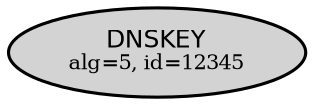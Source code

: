 digraph {
	a [label=<<FONT POINT-SIZE="12" FACE="Helvetica">DNSKEY</FONT><BR/><FONT POINT-SIZE="10">alg=5, id=12345</FONT>>, style="filled", fillcolor="lightgray", penwidth="1.5"]
}
